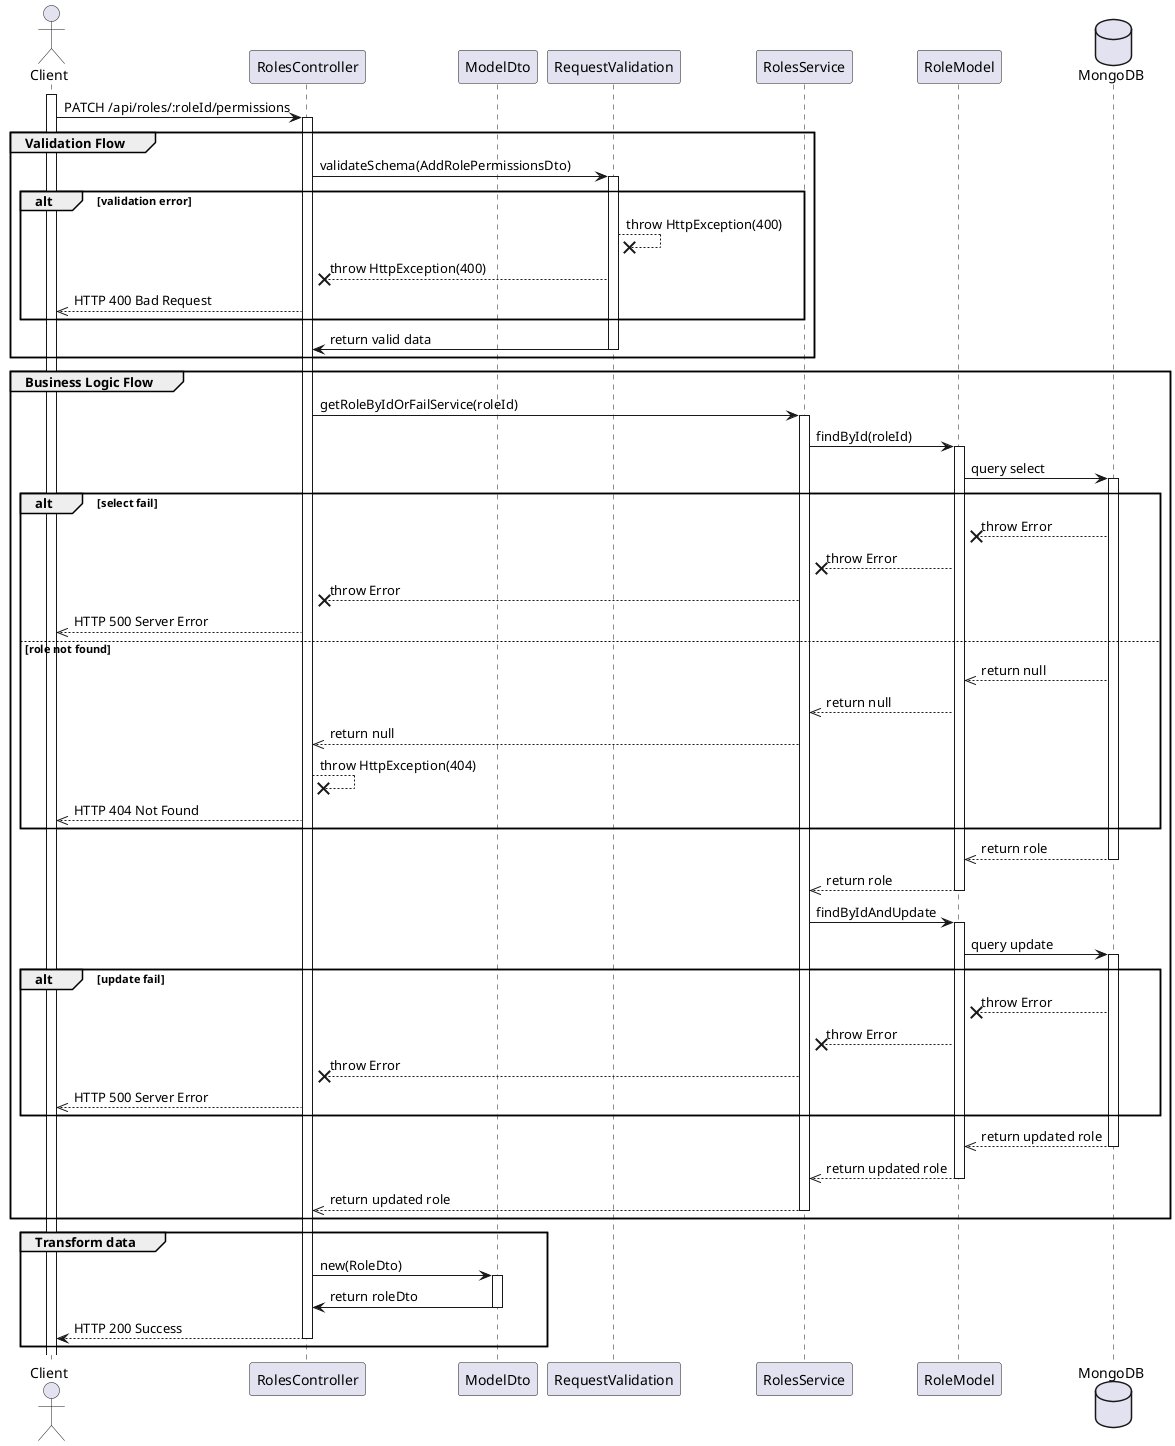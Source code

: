 @startuml Add Role Permissions

actor Client

participant RolesController
participant ModelDto
participant RequestValidation
participant RolesService
participant RoleModel
database MongoDB

activate Client
Client -> RolesController: PATCH /api/roles/:roleId/permissions
activate RolesController

group Validation Flow
    RolesController -> RequestValidation: validateSchema(AddRolePermissionsDto)
    activate RequestValidation
    
    alt validation error
        RequestValidation --x RequestValidation: throw HttpException(400)
        RequestValidation --x RolesController: throw HttpException(400)
        RolesController -->> Client: HTTP 400 Bad Request
    end

    RequestValidation -> RolesController: return valid data
    deactivate RequestValidation
end

group Business Logic Flow
    RolesController -> RolesService: getRoleByIdOrFailService(roleId)
    activate RolesService
    
    RolesService -> RoleModel: findById(roleId)
    activate RoleModel
    RoleModel -> MongoDB: query select
    activate MongoDB

    alt select fail
        MongoDB --x RoleModel: throw Error
        RoleModel --x RolesService: throw Error
        RolesService --x RolesController: throw Error
        RolesController -->> Client: HTTP 500 Server Error
    else role not found
        MongoDB -->> RoleModel: return null
        RoleModel -->> RolesService: return null
        RolesService -->> RolesController: return null
        RolesController --x RolesController: throw HttpException(404)
        RolesController -->> Client: HTTP 404 Not Found
    end

    MongoDB -->> RoleModel: return role
    deactivate MongoDB
    RoleModel -->> RolesService: return role
    deactivate RoleModel

    RolesService -> RoleModel: findByIdAndUpdate
    activate RoleModel
    RoleModel -> MongoDB: query update
    activate MongoDB

    alt update fail
        MongoDB --x RoleModel: throw Error
        RoleModel --x RolesService: throw Error
        RolesService --x RolesController: throw Error
        RolesController -->> Client: HTTP 500 Server Error
    end

    MongoDB -->> RoleModel: return updated role
    deactivate MongoDB
    RoleModel -->> RolesService: return updated role
    deactivate RoleModel
    RolesService -->> RolesController: return updated role
    deactivate RolesService
end

group Transform data
    RolesController -> ModelDto: new(RoleDto)
    activate ModelDto
    ModelDto -> RolesController: return roleDto
    deactivate ModelDto

    RolesController --> Client: HTTP 200 Success
    deactivate RolesController
end



@enduml